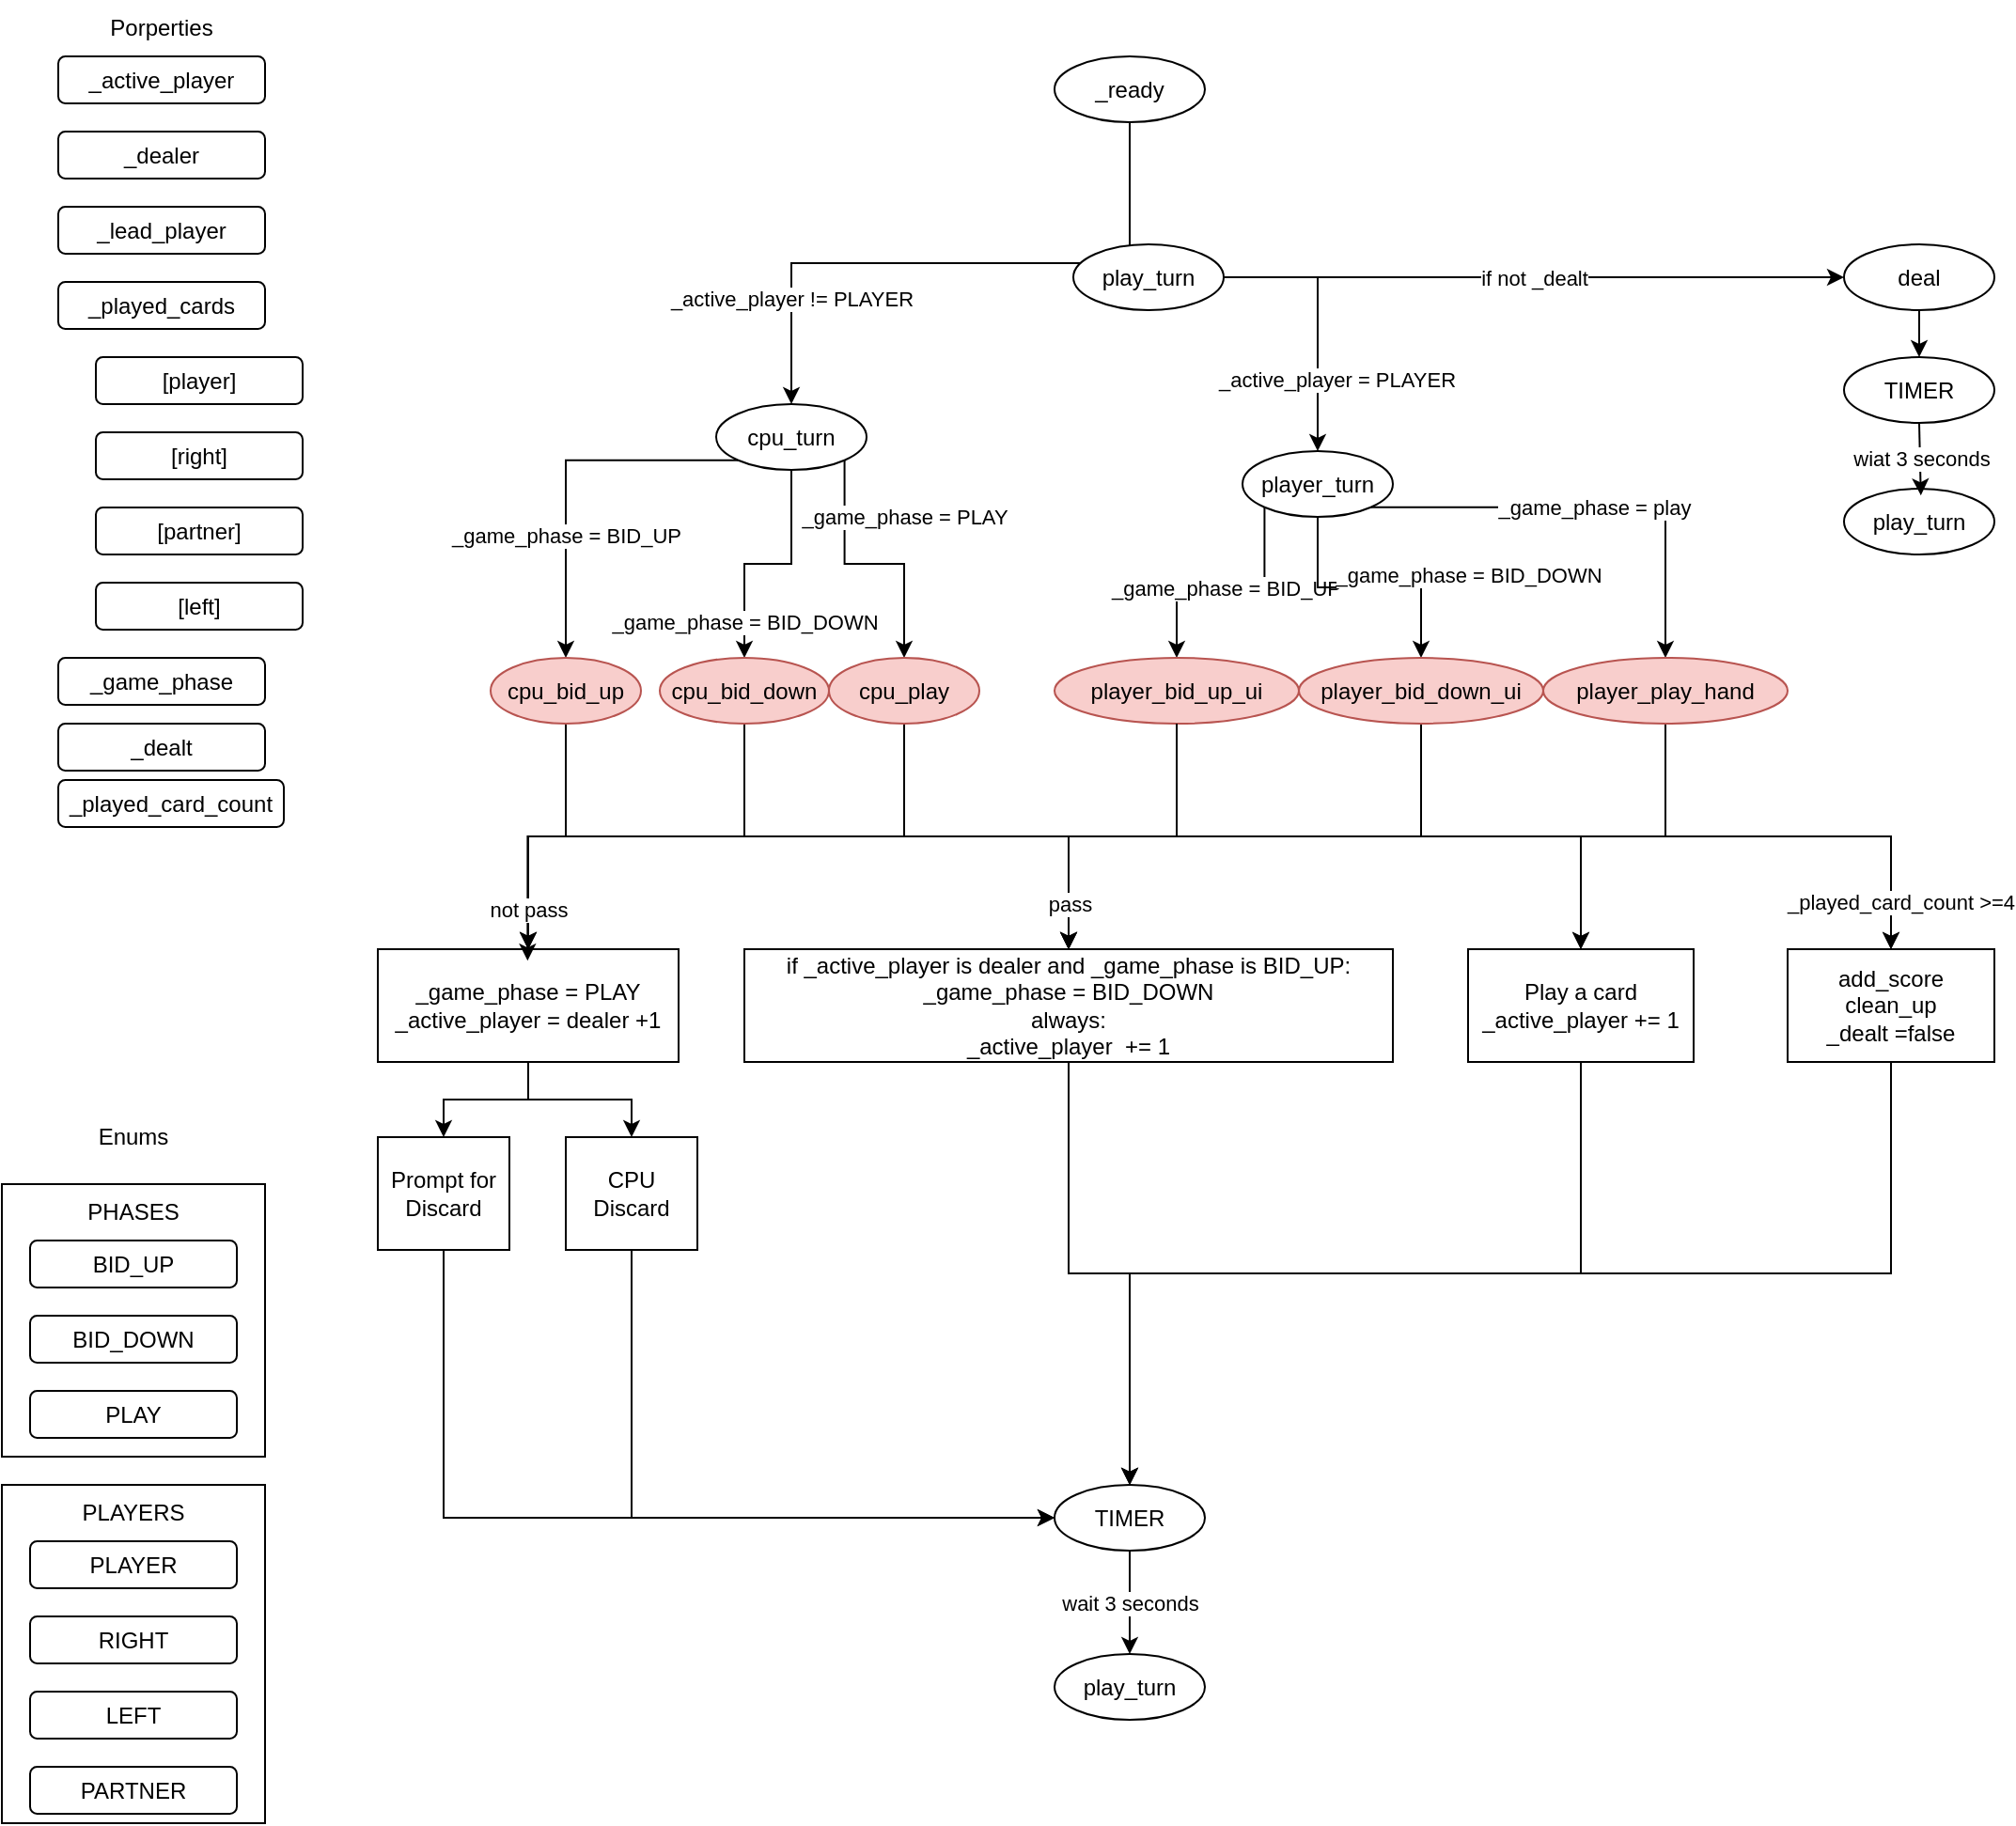 <mxfile version="20.8.16" type="device"><diagram name="Page-1" id="yey0WT19vZ-Lah2N7bG7"><mxGraphModel dx="1728" dy="1003" grid="1" gridSize="10" guides="1" tooltips="1" connect="1" arrows="1" fold="1" page="1" pageScale="1" pageWidth="1100" pageHeight="850" background="#ffffff" math="0" shadow="0"><root><mxCell id="0"/><mxCell id="1" parent="0"/><mxCell id="0c-nq8vzKu5_ylB7YTAL-1" value="_active_player" style="rounded=1;whiteSpace=wrap;html=1;" parent="1" vertex="1"><mxGeometry x="40" y="40" width="110" height="25" as="geometry"/></mxCell><mxCell id="0c-nq8vzKu5_ylB7YTAL-2" value="_dealer" style="rounded=1;whiteSpace=wrap;html=1;" parent="1" vertex="1"><mxGeometry x="40" y="80" width="110" height="25" as="geometry"/></mxCell><mxCell id="0c-nq8vzKu5_ylB7YTAL-29" value="_active_player != PLAYER" style="edgeStyle=orthogonalEdgeStyle;rounded=0;orthogonalLoop=1;jettySize=auto;html=1;exitX=0.5;exitY=1;exitDx=0;exitDy=0;" parent="1" source="0c-nq8vzKu5_ylB7YTAL-4" target="0c-nq8vzKu5_ylB7YTAL-16" edge="1"><mxGeometry x="0.66" relative="1" as="geometry"><mxPoint as="offset"/></mxGeometry></mxCell><mxCell id="0c-nq8vzKu5_ylB7YTAL-4" value="_ready" style="ellipse;whiteSpace=wrap;html=1;" parent="1" vertex="1"><mxGeometry x="570" y="40" width="80" height="35" as="geometry"/></mxCell><mxCell id="0c-nq8vzKu5_ylB7YTAL-5" value="_lead_player" style="rounded=1;whiteSpace=wrap;html=1;" parent="1" vertex="1"><mxGeometry x="40" y="120" width="110" height="25" as="geometry"/></mxCell><mxCell id="0c-nq8vzKu5_ylB7YTAL-46" value="_game_phase = BID_UP" style="edgeStyle=orthogonalEdgeStyle;rounded=0;orthogonalLoop=1;jettySize=auto;html=1;exitX=0;exitY=1;exitDx=0;exitDy=0;entryX=0.5;entryY=0;entryDx=0;entryDy=0;" parent="1" source="0c-nq8vzKu5_ylB7YTAL-16" target="0c-nq8vzKu5_ylB7YTAL-49" edge="1"><mxGeometry x="0.341" relative="1" as="geometry"><mxPoint x="330" y="325" as="targetPoint"/><mxPoint as="offset"/></mxGeometry></mxCell><mxCell id="0c-nq8vzKu5_ylB7YTAL-47" value="_game_phase = PLAY" style="edgeStyle=orthogonalEdgeStyle;rounded=0;orthogonalLoop=1;jettySize=auto;html=1;exitX=1;exitY=1;exitDx=0;exitDy=0;entryX=0.5;entryY=0;entryDx=0;entryDy=0;" parent="1" source="0c-nq8vzKu5_ylB7YTAL-16" target="0c-nq8vzKu5_ylB7YTAL-43" edge="1"><mxGeometry x="0.344" y="-30" relative="1" as="geometry"><mxPoint x="30" y="-30" as="offset"/></mxGeometry></mxCell><mxCell id="0c-nq8vzKu5_ylB7YTAL-61" value="_game_phase = BID_DOWN" style="edgeStyle=orthogonalEdgeStyle;rounded=0;orthogonalLoop=1;jettySize=auto;html=1;exitX=0.5;exitY=1;exitDx=0;exitDy=0;" parent="1" source="0c-nq8vzKu5_ylB7YTAL-16" target="0c-nq8vzKu5_ylB7YTAL-50" edge="1"><mxGeometry x="0.684" relative="1" as="geometry"><mxPoint as="offset"/></mxGeometry></mxCell><mxCell id="0c-nq8vzKu5_ylB7YTAL-16" value="cpu_turn" style="ellipse;whiteSpace=wrap;html=1;" parent="1" vertex="1"><mxGeometry x="390" y="225" width="80" height="35" as="geometry"/></mxCell><mxCell id="0c-nq8vzKu5_ylB7YTAL-25" value="Porperties" style="text;html=1;strokeColor=none;fillColor=none;align=center;verticalAlign=middle;whiteSpace=wrap;rounded=0;" parent="1" vertex="1"><mxGeometry x="65" y="10" width="60" height="30" as="geometry"/></mxCell><mxCell id="0c-nq8vzKu5_ylB7YTAL-26" value="Enums" style="text;html=1;strokeColor=none;fillColor=none;align=center;verticalAlign=middle;whiteSpace=wrap;rounded=0;" parent="1" vertex="1"><mxGeometry x="50" y="600" width="60" height="30" as="geometry"/></mxCell><mxCell id="0c-nq8vzKu5_ylB7YTAL-28" value="" style="group" parent="1" vertex="1" connectable="0"><mxGeometry x="40" y="160" width="130" height="185" as="geometry"/></mxCell><mxCell id="0c-nq8vzKu5_ylB7YTAL-7" value="_played_cards" style="rounded=1;whiteSpace=wrap;html=1;" parent="0c-nq8vzKu5_ylB7YTAL-28" vertex="1"><mxGeometry width="110" height="25" as="geometry"/></mxCell><mxCell id="0c-nq8vzKu5_ylB7YTAL-8" value="[player]" style="rounded=1;whiteSpace=wrap;html=1;" parent="0c-nq8vzKu5_ylB7YTAL-28" vertex="1"><mxGeometry x="20" y="40" width="110" height="25" as="geometry"/></mxCell><mxCell id="0c-nq8vzKu5_ylB7YTAL-10" value="[right]" style="rounded=1;whiteSpace=wrap;html=1;" parent="0c-nq8vzKu5_ylB7YTAL-28" vertex="1"><mxGeometry x="20" y="80" width="110" height="25" as="geometry"/></mxCell><mxCell id="0c-nq8vzKu5_ylB7YTAL-12" value="[partner]" style="rounded=1;whiteSpace=wrap;html=1;" parent="0c-nq8vzKu5_ylB7YTAL-28" vertex="1"><mxGeometry x="20" y="120" width="110" height="25" as="geometry"/></mxCell><mxCell id="0c-nq8vzKu5_ylB7YTAL-14" value="[left]" style="rounded=1;whiteSpace=wrap;html=1;" parent="0c-nq8vzKu5_ylB7YTAL-28" vertex="1"><mxGeometry x="20" y="160" width="110" height="25" as="geometry"/></mxCell><mxCell id="0c-nq8vzKu5_ylB7YTAL-32" value="_active_player = PLAYER" style="edgeStyle=orthogonalEdgeStyle;rounded=0;orthogonalLoop=1;jettySize=auto;html=1;exitX=1;exitY=0.5;exitDx=0;exitDy=0;entryX=0.5;entryY=0;entryDx=0;entryDy=0;" parent="1" source="0c-nq8vzKu5_ylB7YTAL-30" target="0c-nq8vzKu5_ylB7YTAL-31" edge="1"><mxGeometry x="0.467" y="10" relative="1" as="geometry"><mxPoint as="offset"/></mxGeometry></mxCell><mxCell id="0c-nq8vzKu5_ylB7YTAL-102" value="if not _dealt" style="edgeStyle=orthogonalEdgeStyle;rounded=0;orthogonalLoop=1;jettySize=auto;html=1;exitX=1;exitY=0.5;exitDx=0;exitDy=0;entryX=0;entryY=0.5;entryDx=0;entryDy=0;" parent="1" source="0c-nq8vzKu5_ylB7YTAL-30" target="0c-nq8vzKu5_ylB7YTAL-98" edge="1"><mxGeometry relative="1" as="geometry"/></mxCell><mxCell id="0c-nq8vzKu5_ylB7YTAL-30" value="play_turn" style="ellipse;whiteSpace=wrap;html=1;" parent="1" vertex="1"><mxGeometry x="580" y="140" width="80" height="35" as="geometry"/></mxCell><mxCell id="0c-nq8vzKu5_ylB7YTAL-57" value="_game_phase = BID_UP" style="edgeStyle=orthogonalEdgeStyle;rounded=0;orthogonalLoop=1;jettySize=auto;html=1;exitX=0;exitY=1;exitDx=0;exitDy=0;" parent="1" source="0c-nq8vzKu5_ylB7YTAL-31" target="0c-nq8vzKu5_ylB7YTAL-54" edge="1"><mxGeometry relative="1" as="geometry"><Array as="points"><mxPoint x="682" y="323"/><mxPoint x="635" y="323"/></Array></mxGeometry></mxCell><mxCell id="0c-nq8vzKu5_ylB7YTAL-60" value="_game_phase = play" style="edgeStyle=orthogonalEdgeStyle;rounded=0;orthogonalLoop=1;jettySize=auto;html=1;exitX=1;exitY=1;exitDx=0;exitDy=0;" parent="1" source="0c-nq8vzKu5_ylB7YTAL-31" target="0c-nq8vzKu5_ylB7YTAL-59" edge="1"><mxGeometry relative="1" as="geometry"/></mxCell><mxCell id="0c-nq8vzKu5_ylB7YTAL-62" value="_game_phase = BID_DOWN" style="edgeStyle=orthogonalEdgeStyle;rounded=0;orthogonalLoop=1;jettySize=auto;html=1;exitX=0.5;exitY=1;exitDx=0;exitDy=0;" parent="1" source="0c-nq8vzKu5_ylB7YTAL-31" target="0c-nq8vzKu5_ylB7YTAL-55" edge="1"><mxGeometry x="0.423" y="26" relative="1" as="geometry"><mxPoint x="-1" y="-7" as="offset"/></mxGeometry></mxCell><mxCell id="0c-nq8vzKu5_ylB7YTAL-31" value="player_turn" style="ellipse;whiteSpace=wrap;html=1;" parent="1" vertex="1"><mxGeometry x="670" y="250" width="80" height="35" as="geometry"/></mxCell><mxCell id="0c-nq8vzKu5_ylB7YTAL-34" value="_game_phase" style="rounded=1;whiteSpace=wrap;html=1;" parent="1" vertex="1"><mxGeometry x="40" y="360" width="110" height="25" as="geometry"/></mxCell><mxCell id="0c-nq8vzKu5_ylB7YTAL-35" value="" style="group" parent="1" vertex="1" connectable="0"><mxGeometry x="10" y="800" width="140" height="180" as="geometry"/></mxCell><mxCell id="0c-nq8vzKu5_ylB7YTAL-36" value="" style="rounded=0;whiteSpace=wrap;html=1;" parent="0c-nq8vzKu5_ylB7YTAL-35" vertex="1"><mxGeometry width="140" height="180" as="geometry"/></mxCell><mxCell id="0c-nq8vzKu5_ylB7YTAL-37" value="PLAYERS" style="text;html=1;strokeColor=none;fillColor=none;align=center;verticalAlign=middle;whiteSpace=wrap;rounded=0;" parent="0c-nq8vzKu5_ylB7YTAL-35" vertex="1"><mxGeometry x="40" width="60" height="30" as="geometry"/></mxCell><mxCell id="0c-nq8vzKu5_ylB7YTAL-38" value="PLAYER" style="rounded=1;whiteSpace=wrap;html=1;" parent="0c-nq8vzKu5_ylB7YTAL-35" vertex="1"><mxGeometry x="15" y="30" width="110" height="25" as="geometry"/></mxCell><mxCell id="0c-nq8vzKu5_ylB7YTAL-39" value="RIGHT" style="rounded=1;whiteSpace=wrap;html=1;" parent="0c-nq8vzKu5_ylB7YTAL-35" vertex="1"><mxGeometry x="15" y="70" width="110" height="25" as="geometry"/></mxCell><mxCell id="0c-nq8vzKu5_ylB7YTAL-40" value="LEFT" style="rounded=1;whiteSpace=wrap;html=1;" parent="0c-nq8vzKu5_ylB7YTAL-35" vertex="1"><mxGeometry x="15" y="110" width="110" height="25" as="geometry"/></mxCell><mxCell id="0c-nq8vzKu5_ylB7YTAL-41" value="PARTNER" style="rounded=1;whiteSpace=wrap;html=1;" parent="0c-nq8vzKu5_ylB7YTAL-35" vertex="1"><mxGeometry x="15" y="150" width="110" height="25" as="geometry"/></mxCell><mxCell id="0c-nq8vzKu5_ylB7YTAL-42" value="" style="group" parent="1" vertex="1" connectable="0"><mxGeometry x="10" y="640" width="140" height="145" as="geometry"/></mxCell><mxCell id="0c-nq8vzKu5_ylB7YTAL-18" value="" style="rounded=0;whiteSpace=wrap;html=1;" parent="0c-nq8vzKu5_ylB7YTAL-42" vertex="1"><mxGeometry width="140" height="145" as="geometry"/></mxCell><mxCell id="0c-nq8vzKu5_ylB7YTAL-19" value="PHASES" style="text;html=1;strokeColor=none;fillColor=none;align=center;verticalAlign=middle;whiteSpace=wrap;rounded=0;" parent="0c-nq8vzKu5_ylB7YTAL-42" vertex="1"><mxGeometry x="40" width="60" height="30" as="geometry"/></mxCell><mxCell id="0c-nq8vzKu5_ylB7YTAL-20" value="BID_UP" style="rounded=1;whiteSpace=wrap;html=1;" parent="0c-nq8vzKu5_ylB7YTAL-42" vertex="1"><mxGeometry x="15" y="30" width="110" height="25" as="geometry"/></mxCell><mxCell id="0c-nq8vzKu5_ylB7YTAL-21" value="BID_DOWN" style="rounded=1;whiteSpace=wrap;html=1;" parent="0c-nq8vzKu5_ylB7YTAL-42" vertex="1"><mxGeometry x="15" y="70" width="110" height="25" as="geometry"/></mxCell><mxCell id="0c-nq8vzKu5_ylB7YTAL-22" value="PLAY" style="rounded=1;whiteSpace=wrap;html=1;" parent="0c-nq8vzKu5_ylB7YTAL-42" vertex="1"><mxGeometry x="15" y="110" width="110" height="25" as="geometry"/></mxCell><mxCell id="0c-nq8vzKu5_ylB7YTAL-84" style="edgeStyle=orthogonalEdgeStyle;rounded=0;orthogonalLoop=1;jettySize=auto;html=1;exitX=0.5;exitY=1;exitDx=0;exitDy=0;entryX=0.5;entryY=0;entryDx=0;entryDy=0;" parent="1" source="0c-nq8vzKu5_ylB7YTAL-43" target="0c-nq8vzKu5_ylB7YTAL-80" edge="1"><mxGeometry relative="1" as="geometry"/></mxCell><mxCell id="0c-nq8vzKu5_ylB7YTAL-86" style="edgeStyle=orthogonalEdgeStyle;rounded=0;orthogonalLoop=1;jettySize=auto;html=1;exitX=0.5;exitY=1;exitDx=0;exitDy=0;" parent="1" source="0c-nq8vzKu5_ylB7YTAL-43" target="0c-nq8vzKu5_ylB7YTAL-85" edge="1"><mxGeometry relative="1" as="geometry"/></mxCell><mxCell id="0c-nq8vzKu5_ylB7YTAL-43" value="cpu_play" style="ellipse;whiteSpace=wrap;html=1;fillColor=#f8cecc;strokeColor=#b85450;" parent="1" vertex="1"><mxGeometry x="450" y="360" width="80" height="35" as="geometry"/></mxCell><mxCell id="0c-nq8vzKu5_ylB7YTAL-64" style="edgeStyle=orthogonalEdgeStyle;rounded=0;orthogonalLoop=1;jettySize=auto;html=1;exitX=0.5;exitY=1;exitDx=0;exitDy=0;" parent="1" source="0c-nq8vzKu5_ylB7YTAL-49" target="0c-nq8vzKu5_ylB7YTAL-63" edge="1"><mxGeometry relative="1" as="geometry"/></mxCell><mxCell id="0c-nq8vzKu5_ylB7YTAL-76" style="edgeStyle=orthogonalEdgeStyle;rounded=0;orthogonalLoop=1;jettySize=auto;html=1;exitX=0.5;exitY=1;exitDx=0;exitDy=0;" parent="1" source="0c-nq8vzKu5_ylB7YTAL-49" target="0c-nq8vzKu5_ylB7YTAL-75" edge="1"><mxGeometry relative="1" as="geometry"/></mxCell><mxCell id="0c-nq8vzKu5_ylB7YTAL-49" value="cpu_bid_up" style="ellipse;whiteSpace=wrap;html=1;fillColor=#f8cecc;strokeColor=#b85450;" parent="1" vertex="1"><mxGeometry x="270" y="360" width="80" height="35" as="geometry"/></mxCell><mxCell id="0c-nq8vzKu5_ylB7YTAL-65" style="edgeStyle=orthogonalEdgeStyle;rounded=0;orthogonalLoop=1;jettySize=auto;html=1;exitX=0.5;exitY=1;exitDx=0;exitDy=0;entryX=0.5;entryY=0;entryDx=0;entryDy=0;" parent="1" source="0c-nq8vzKu5_ylB7YTAL-50" target="0c-nq8vzKu5_ylB7YTAL-63" edge="1"><mxGeometry relative="1" as="geometry"/></mxCell><mxCell id="0c-nq8vzKu5_ylB7YTAL-77" style="edgeStyle=orthogonalEdgeStyle;rounded=0;orthogonalLoop=1;jettySize=auto;html=1;exitX=0.5;exitY=1;exitDx=0;exitDy=0;entryX=0.5;entryY=0;entryDx=0;entryDy=0;" parent="1" source="0c-nq8vzKu5_ylB7YTAL-50" target="0c-nq8vzKu5_ylB7YTAL-75" edge="1"><mxGeometry relative="1" as="geometry"><mxPoint x="650" y="445" as="targetPoint"/></mxGeometry></mxCell><mxCell id="0c-nq8vzKu5_ylB7YTAL-50" value="cpu_bid_down" style="ellipse;whiteSpace=wrap;html=1;fillColor=#f8cecc;strokeColor=#b85450;" parent="1" vertex="1"><mxGeometry x="360" y="360" width="90" height="35" as="geometry"/></mxCell><mxCell id="0c-nq8vzKu5_ylB7YTAL-78" style="edgeStyle=orthogonalEdgeStyle;rounded=0;orthogonalLoop=1;jettySize=auto;html=1;exitX=0.5;exitY=1;exitDx=0;exitDy=0;entryX=0.5;entryY=0;entryDx=0;entryDy=0;" parent="1" source="0c-nq8vzKu5_ylB7YTAL-54" target="0c-nq8vzKu5_ylB7YTAL-75" edge="1"><mxGeometry relative="1" as="geometry"/></mxCell><mxCell id="0c-nq8vzKu5_ylB7YTAL-54" value="player_bid_up_ui" style="ellipse;whiteSpace=wrap;html=1;fillColor=#f8cecc;strokeColor=#b85450;" parent="1" vertex="1"><mxGeometry x="570" y="360" width="130" height="35" as="geometry"/></mxCell><mxCell id="0c-nq8vzKu5_ylB7YTAL-67" style="edgeStyle=orthogonalEdgeStyle;rounded=0;orthogonalLoop=1;jettySize=auto;html=1;exitX=0.5;exitY=1;exitDx=0;exitDy=0;entryX=0.5;entryY=0;entryDx=0;entryDy=0;" parent="1" source="0c-nq8vzKu5_ylB7YTAL-55" target="0c-nq8vzKu5_ylB7YTAL-63" edge="1"><mxGeometry relative="1" as="geometry"/></mxCell><mxCell id="0c-nq8vzKu5_ylB7YTAL-79" value="pass" style="edgeStyle=orthogonalEdgeStyle;rounded=0;orthogonalLoop=1;jettySize=auto;html=1;exitX=0.5;exitY=1;exitDx=0;exitDy=0;entryX=0.5;entryY=0;entryDx=0;entryDy=0;" parent="1" source="0c-nq8vzKu5_ylB7YTAL-55" target="0c-nq8vzKu5_ylB7YTAL-75" edge="1"><mxGeometry x="0.844" relative="1" as="geometry"><mxPoint as="offset"/></mxGeometry></mxCell><mxCell id="0c-nq8vzKu5_ylB7YTAL-55" value="player_bid_down_ui" style="ellipse;whiteSpace=wrap;html=1;fillColor=#f8cecc;strokeColor=#b85450;" parent="1" vertex="1"><mxGeometry x="700" y="360" width="130" height="35" as="geometry"/></mxCell><mxCell id="0c-nq8vzKu5_ylB7YTAL-83" style="edgeStyle=orthogonalEdgeStyle;rounded=0;orthogonalLoop=1;jettySize=auto;html=1;exitX=0.5;exitY=1;exitDx=0;exitDy=0;" parent="1" source="0c-nq8vzKu5_ylB7YTAL-59" target="0c-nq8vzKu5_ylB7YTAL-80" edge="1"><mxGeometry relative="1" as="geometry"/></mxCell><mxCell id="0c-nq8vzKu5_ylB7YTAL-87" value="_played_card_count &amp;gt;=4" style="edgeStyle=orthogonalEdgeStyle;rounded=0;orthogonalLoop=1;jettySize=auto;html=1;exitX=0.5;exitY=1;exitDx=0;exitDy=0;entryX=0.5;entryY=0;entryDx=0;entryDy=0;" parent="1" source="0c-nq8vzKu5_ylB7YTAL-59" target="0c-nq8vzKu5_ylB7YTAL-85" edge="1"><mxGeometry x="0.792" y="5" relative="1" as="geometry"><mxPoint as="offset"/></mxGeometry></mxCell><mxCell id="0c-nq8vzKu5_ylB7YTAL-59" value="player_play_hand" style="ellipse;whiteSpace=wrap;html=1;fillColor=#f8cecc;strokeColor=#b85450;" parent="1" vertex="1"><mxGeometry x="830" y="360" width="130" height="35" as="geometry"/></mxCell><mxCell id="YsR9fvV18_NSrYmb-PcF-2" style="edgeStyle=orthogonalEdgeStyle;rounded=0;orthogonalLoop=1;jettySize=auto;html=1;exitX=0.5;exitY=1;exitDx=0;exitDy=0;" parent="1" source="0c-nq8vzKu5_ylB7YTAL-63" target="YsR9fvV18_NSrYmb-PcF-1" edge="1"><mxGeometry relative="1" as="geometry"/></mxCell><mxCell id="YsR9fvV18_NSrYmb-PcF-4" style="edgeStyle=orthogonalEdgeStyle;rounded=0;orthogonalLoop=1;jettySize=auto;html=1;exitX=0.5;exitY=1;exitDx=0;exitDy=0;" parent="1" source="0c-nq8vzKu5_ylB7YTAL-63" target="YsR9fvV18_NSrYmb-PcF-3" edge="1"><mxGeometry relative="1" as="geometry"/></mxCell><mxCell id="0c-nq8vzKu5_ylB7YTAL-63" value="_game_phase = PLAY&lt;br&gt;_active_player = dealer +1" style="rounded=0;whiteSpace=wrap;html=1;" parent="1" vertex="1"><mxGeometry x="210" y="515" width="160" height="60" as="geometry"/></mxCell><mxCell id="0c-nq8vzKu5_ylB7YTAL-66" value="not pass" style="edgeStyle=orthogonalEdgeStyle;rounded=0;orthogonalLoop=1;jettySize=auto;html=1;exitX=0.5;exitY=1;exitDx=0;exitDy=0;entryX=0.498;entryY=0.102;entryDx=0;entryDy=0;entryPerimeter=0;" parent="1" source="0c-nq8vzKu5_ylB7YTAL-54" target="0c-nq8vzKu5_ylB7YTAL-63" edge="1"><mxGeometry x="0.884" relative="1" as="geometry"><mxPoint as="offset"/></mxGeometry></mxCell><mxCell id="0c-nq8vzKu5_ylB7YTAL-90" style="edgeStyle=orthogonalEdgeStyle;rounded=0;orthogonalLoop=1;jettySize=auto;html=1;exitX=0.5;exitY=1;exitDx=0;exitDy=0;" parent="1" source="0c-nq8vzKu5_ylB7YTAL-75" target="0c-nq8vzKu5_ylB7YTAL-88" edge="1"><mxGeometry relative="1" as="geometry"/></mxCell><mxCell id="0c-nq8vzKu5_ylB7YTAL-75" value="if _active_player is dealer and _game_phase is BID_UP:&lt;br&gt;_game_phase = BID_DOWN&lt;br&gt;always:&lt;br&gt;_active_player&amp;nbsp; += 1" style="rounded=0;whiteSpace=wrap;html=1;" parent="1" vertex="1"><mxGeometry x="405" y="515" width="345" height="60" as="geometry"/></mxCell><mxCell id="0c-nq8vzKu5_ylB7YTAL-93" style="edgeStyle=orthogonalEdgeStyle;rounded=0;orthogonalLoop=1;jettySize=auto;html=1;exitX=0.5;exitY=1;exitDx=0;exitDy=0;entryX=0.5;entryY=0;entryDx=0;entryDy=0;" parent="1" source="0c-nq8vzKu5_ylB7YTAL-80" target="0c-nq8vzKu5_ylB7YTAL-88" edge="1"><mxGeometry relative="1" as="geometry"/></mxCell><mxCell id="0c-nq8vzKu5_ylB7YTAL-80" value="Play a card&lt;br&gt;_active_player += 1" style="rounded=0;whiteSpace=wrap;html=1;" parent="1" vertex="1"><mxGeometry x="790" y="515" width="120" height="60" as="geometry"/></mxCell><mxCell id="0c-nq8vzKu5_ylB7YTAL-92" style="edgeStyle=orthogonalEdgeStyle;rounded=0;orthogonalLoop=1;jettySize=auto;html=1;exitX=0.5;exitY=1;exitDx=0;exitDy=0;entryX=0.5;entryY=0;entryDx=0;entryDy=0;" parent="1" source="0c-nq8vzKu5_ylB7YTAL-85" target="0c-nq8vzKu5_ylB7YTAL-88" edge="1"><mxGeometry relative="1" as="geometry"/></mxCell><mxCell id="0c-nq8vzKu5_ylB7YTAL-85" value="add_score&lt;br&gt;clean_up&lt;br&gt;_dealt =false" style="rounded=0;whiteSpace=wrap;html=1;" parent="1" vertex="1"><mxGeometry x="960" y="515" width="110" height="60" as="geometry"/></mxCell><mxCell id="0c-nq8vzKu5_ylB7YTAL-96" value="wait 3 seconds" style="edgeStyle=orthogonalEdgeStyle;rounded=0;orthogonalLoop=1;jettySize=auto;html=1;exitX=0.5;exitY=1;exitDx=0;exitDy=0;" parent="1" source="0c-nq8vzKu5_ylB7YTAL-88" target="0c-nq8vzKu5_ylB7YTAL-94" edge="1"><mxGeometry relative="1" as="geometry"/></mxCell><mxCell id="0c-nq8vzKu5_ylB7YTAL-88" value="TIMER" style="ellipse;whiteSpace=wrap;html=1;" parent="1" vertex="1"><mxGeometry x="570" y="800" width="80" height="35" as="geometry"/></mxCell><mxCell id="0c-nq8vzKu5_ylB7YTAL-94" value="play_turn" style="ellipse;whiteSpace=wrap;html=1;" parent="1" vertex="1"><mxGeometry x="570" y="890" width="80" height="35" as="geometry"/></mxCell><mxCell id="0c-nq8vzKu5_ylB7YTAL-106" style="edgeStyle=orthogonalEdgeStyle;rounded=0;orthogonalLoop=1;jettySize=auto;html=1;exitX=0.5;exitY=1;exitDx=0;exitDy=0;" parent="1" source="0c-nq8vzKu5_ylB7YTAL-98" target="0c-nq8vzKu5_ylB7YTAL-105" edge="1"><mxGeometry relative="1" as="geometry"/></mxCell><mxCell id="0c-nq8vzKu5_ylB7YTAL-98" value="deal" style="ellipse;whiteSpace=wrap;html=1;" parent="1" vertex="1"><mxGeometry x="990" y="140" width="80" height="35" as="geometry"/></mxCell><mxCell id="0c-nq8vzKu5_ylB7YTAL-101" value="_dealt" style="rounded=1;whiteSpace=wrap;html=1;" parent="1" vertex="1"><mxGeometry x="40" y="395" width="110" height="25" as="geometry"/></mxCell><mxCell id="0c-nq8vzKu5_ylB7YTAL-105" value="TIMER" style="ellipse;whiteSpace=wrap;html=1;" parent="1" vertex="1"><mxGeometry x="990" y="200" width="80" height="35" as="geometry"/></mxCell><mxCell id="0c-nq8vzKu5_ylB7YTAL-108" value="play_turn" style="ellipse;whiteSpace=wrap;html=1;" parent="1" vertex="1"><mxGeometry x="990" y="270" width="80" height="35" as="geometry"/></mxCell><mxCell id="0c-nq8vzKu5_ylB7YTAL-109" value="wiat 3 seconds" style="edgeStyle=orthogonalEdgeStyle;rounded=0;orthogonalLoop=1;jettySize=auto;html=1;exitX=0.5;exitY=1;exitDx=0;exitDy=0;entryX=0.511;entryY=0.102;entryDx=0;entryDy=0;entryPerimeter=0;" parent="1" source="0c-nq8vzKu5_ylB7YTAL-105" target="0c-nq8vzKu5_ylB7YTAL-108" edge="1"><mxGeometry relative="1" as="geometry"/></mxCell><mxCell id="YsR9fvV18_NSrYmb-PcF-5" style="edgeStyle=orthogonalEdgeStyle;rounded=0;orthogonalLoop=1;jettySize=auto;html=1;exitX=0.5;exitY=1;exitDx=0;exitDy=0;entryX=0;entryY=0.5;entryDx=0;entryDy=0;" parent="1" source="YsR9fvV18_NSrYmb-PcF-1" target="0c-nq8vzKu5_ylB7YTAL-88" edge="1"><mxGeometry relative="1" as="geometry"/></mxCell><mxCell id="YsR9fvV18_NSrYmb-PcF-1" value="Prompt for Discard" style="rounded=0;whiteSpace=wrap;html=1;" parent="1" vertex="1"><mxGeometry x="210" y="615" width="70" height="60" as="geometry"/></mxCell><mxCell id="YsR9fvV18_NSrYmb-PcF-6" style="edgeStyle=orthogonalEdgeStyle;rounded=0;orthogonalLoop=1;jettySize=auto;html=1;exitX=0.5;exitY=1;exitDx=0;exitDy=0;entryX=0;entryY=0.5;entryDx=0;entryDy=0;" parent="1" source="YsR9fvV18_NSrYmb-PcF-3" target="0c-nq8vzKu5_ylB7YTAL-88" edge="1"><mxGeometry relative="1" as="geometry"><mxPoint x="550" y="670" as="targetPoint"/></mxGeometry></mxCell><mxCell id="YsR9fvV18_NSrYmb-PcF-3" value="CPU Discard" style="rounded=0;whiteSpace=wrap;html=1;" parent="1" vertex="1"><mxGeometry x="310" y="615" width="70" height="60" as="geometry"/></mxCell><mxCell id="y-OxgbfCEm0aTbhN3Lje-1" value="_played_card_count" style="rounded=1;whiteSpace=wrap;html=1;" vertex="1" parent="1"><mxGeometry x="40" y="425" width="120" height="25" as="geometry"/></mxCell></root></mxGraphModel></diagram></mxfile>